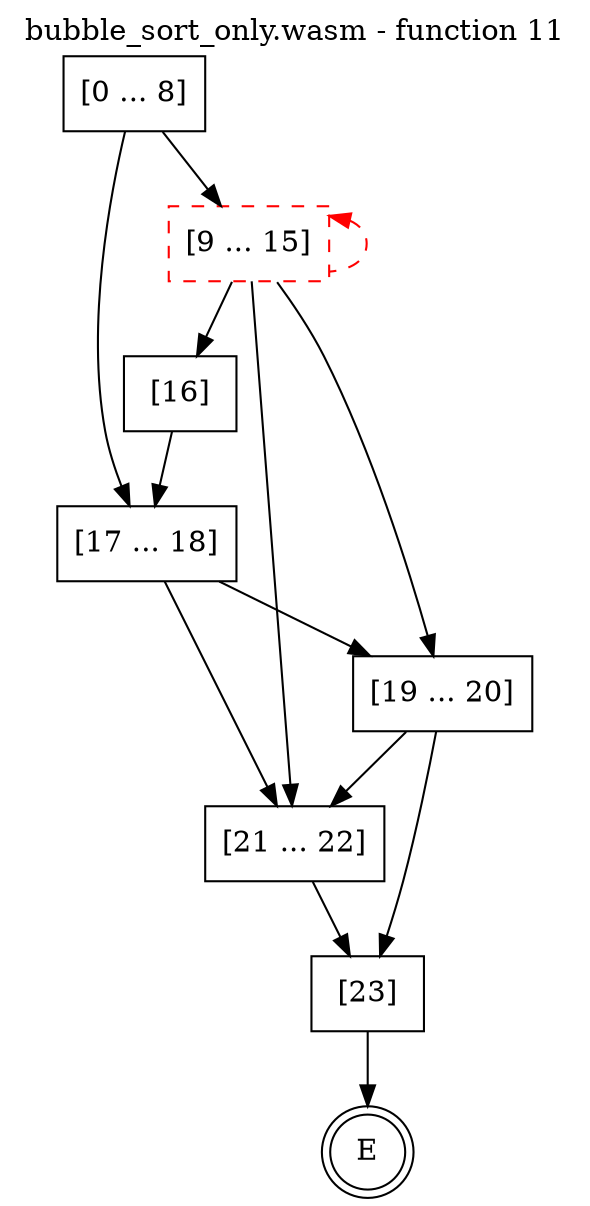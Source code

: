 digraph finite_state_machine {
    label = "bubble_sort_only.wasm - function 11"
    labelloc =  t
    labelfontsize = 16
    labelfontcolor = black
    labelfontname = "Helvetica"
    node [shape = doublecircle]; E ;
    node [shape = box];
    node [shape=box, color=black, style=solid] 0[label="[0 ... 8]"]
    node [shape=box, color=red, style=dashed] 9[label="[9 ... 15]"]
    node [shape=box, color=black, style=solid] 16[label="[16]"]
    node [shape=box, color=black, style=solid] 17[label="[17 ... 18]"]
    node [shape=box, color=black, style=solid] 19[label="[19 ... 20]"]
    node [shape=box, color=black, style=solid] 21[label="[21 ... 22]"]
    node [shape=box, color=black, style=solid] 23[label="[23]"]
    0 -> 9;
    0 -> 17;
    9 -> 16;
    9 -> 19;
    9 -> 21;
    9 -> 9[style="dashed" color="red" dir=back];
    16 -> 17;
    17 -> 19;
    17 -> 21;
    19 -> 21;
    19 -> 23;
    21 -> 23;
    23 -> E;
}
